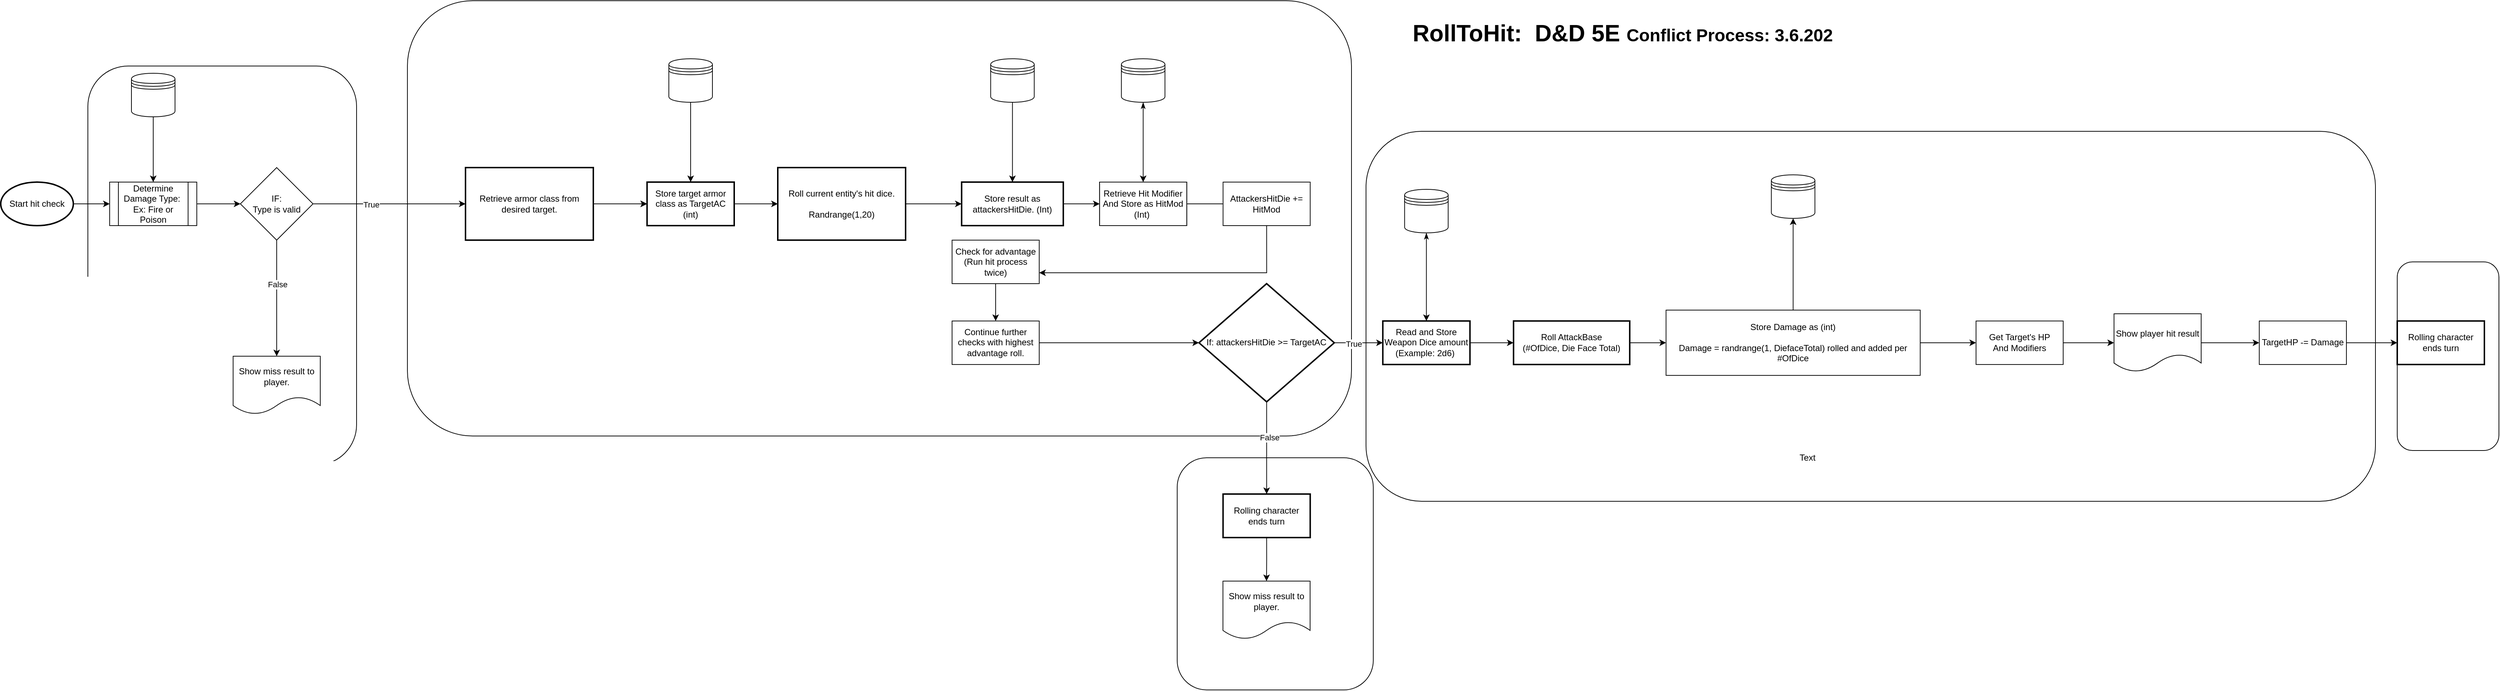 <mxfile version="13.7.9" type="device"><diagram id="C5RBs43oDa-KdzZeNtuy" name="Page-1"><mxGraphModel dx="2280" dy="972" grid="1" gridSize="10" guides="1" tooltips="1" connect="1" arrows="1" fold="1" page="1" pageScale="1" pageWidth="827" pageHeight="1169" math="0" shadow="0"><root><mxCell id="WIyWlLk6GJQsqaUBKTNV-0"/><mxCell id="WIyWlLk6GJQsqaUBKTNV-1" parent="WIyWlLk6GJQsqaUBKTNV-0"/><mxCell id="70CJ_nio9ieRRkrv_OP--56" value="" style="rounded=1;whiteSpace=wrap;html=1;" vertex="1" parent="WIyWlLk6GJQsqaUBKTNV-1"><mxGeometry x="1180" y="660" width="270" height="320" as="geometry"/></mxCell><mxCell id="70CJ_nio9ieRRkrv_OP--55" value="" style="rounded=1;whiteSpace=wrap;html=1;" vertex="1" parent="WIyWlLk6GJQsqaUBKTNV-1"><mxGeometry x="2860" y="390" width="140" height="260" as="geometry"/></mxCell><mxCell id="70CJ_nio9ieRRkrv_OP--54" value="" style="rounded=1;whiteSpace=wrap;html=1;" vertex="1" parent="WIyWlLk6GJQsqaUBKTNV-1"><mxGeometry x="-320" y="120" width="370" height="550" as="geometry"/></mxCell><mxCell id="70CJ_nio9ieRRkrv_OP--51" value="" style="rounded=1;whiteSpace=wrap;html=1;" vertex="1" parent="WIyWlLk6GJQsqaUBKTNV-1"><mxGeometry x="1440" y="210" width="1390" height="510" as="geometry"/></mxCell><mxCell id="70CJ_nio9ieRRkrv_OP--50" value="Roll To Hit" style="rounded=1;whiteSpace=wrap;html=1;" vertex="1" parent="WIyWlLk6GJQsqaUBKTNV-1"><mxGeometry x="120" y="30" width="1300" height="600" as="geometry"/></mxCell><mxCell id="j9Iu_KpT_k5BWIH1gxe7-13" style="edgeStyle=orthogonalEdgeStyle;rounded=0;orthogonalLoop=1;jettySize=auto;html=1;exitX=1;exitY=0.5;exitDx=0;exitDy=0;entryX=0;entryY=0.5;entryDx=0;entryDy=0;" parent="WIyWlLk6GJQsqaUBKTNV-1" source="OTQ6EE3-0IszWhRWS9H0-9" target="j9Iu_KpT_k5BWIH1gxe7-12" edge="1"><mxGeometry relative="1" as="geometry"/></mxCell><mxCell id="OTQ6EE3-0IszWhRWS9H0-9" value="Store result as attackersHitDie. (Int)" style="whiteSpace=wrap;html=1;rounded=0;strokeWidth=2;" parent="WIyWlLk6GJQsqaUBKTNV-1" vertex="1"><mxGeometry x="883.16" y="280" width="140" height="60" as="geometry"/></mxCell><mxCell id="70CJ_nio9ieRRkrv_OP--36" style="edgeStyle=orthogonalEdgeStyle;rounded=0;orthogonalLoop=1;jettySize=auto;html=1;entryX=0;entryY=0.5;entryDx=0;entryDy=0;startArrow=none;startFill=0;" edge="1" parent="WIyWlLk6GJQsqaUBKTNV-1" source="OTQ6EE3-0IszWhRWS9H0-2" target="70CJ_nio9ieRRkrv_OP--35"><mxGeometry relative="1" as="geometry"/></mxCell><mxCell id="OTQ6EE3-0IszWhRWS9H0-2" value="Start hit check" style="strokeWidth=2;html=1;shape=mxgraph.flowchart.start_1;whiteSpace=wrap;" parent="WIyWlLk6GJQsqaUBKTNV-1" vertex="1"><mxGeometry x="-440" y="280" width="100" height="60" as="geometry"/></mxCell><mxCell id="OTQ6EE3-0IszWhRWS9H0-15" value="" style="endArrow=classic;html=1;exitX=1;exitY=0.5;exitDx=0;exitDy=0;entryX=0;entryY=0.5;entryDx=0;entryDy=0;" parent="WIyWlLk6GJQsqaUBKTNV-1" source="70CJ_nio9ieRRkrv_OP--6" target="OTQ6EE3-0IszWhRWS9H0-9" edge="1"><mxGeometry width="50" height="50" relative="1" as="geometry"><mxPoint x="849.16" y="310" as="sourcePoint"/><mxPoint x="1043.16" y="310" as="targetPoint"/></mxGeometry></mxCell><mxCell id="OTQ6EE3-0IszWhRWS9H0-18" value="If: attackersHitDie &amp;gt;= TargetAC" style="rhombus;whiteSpace=wrap;html=1;rounded=0;strokeWidth=2;rotation=0;direction=south;" parent="WIyWlLk6GJQsqaUBKTNV-1" vertex="1"><mxGeometry x="1210" y="420" width="186.32" height="162.91" as="geometry"/></mxCell><mxCell id="OTQ6EE3-0IszWhRWS9H0-20" value="" style="endArrow=classic;html=1;exitX=0.5;exitY=0;exitDx=0;exitDy=0;entryX=0;entryY=0.5;entryDx=0;entryDy=0;" parent="WIyWlLk6GJQsqaUBKTNV-1" source="OTQ6EE3-0IszWhRWS9H0-18" target="OTQ6EE3-0IszWhRWS9H0-24" edge="1"><mxGeometry width="50" height="50" relative="1" as="geometry"><mxPoint x="1073.15" y="630.054" as="sourcePoint"/><mxPoint x="1223.16" y="580" as="targetPoint"/></mxGeometry></mxCell><mxCell id="j9Iu_KpT_k5BWIH1gxe7-3" value="True" style="edgeLabel;html=1;align=center;verticalAlign=middle;resizable=0;points=[];" parent="OTQ6EE3-0IszWhRWS9H0-20" vertex="1" connectable="0"><mxGeometry x="-0.214" y="-1" relative="1" as="geometry"><mxPoint as="offset"/></mxGeometry></mxCell><mxCell id="OTQ6EE3-0IszWhRWS9H0-22" value="" style="endArrow=classic;html=1;exitX=1;exitY=0.5;exitDx=0;exitDy=0;entryX=0.5;entryY=0;entryDx=0;entryDy=0;" parent="WIyWlLk6GJQsqaUBKTNV-1" source="OTQ6EE3-0IszWhRWS9H0-18" target="j9Iu_KpT_k5BWIH1gxe7-27" edge="1"><mxGeometry width="50" height="50" relative="1" as="geometry"><mxPoint x="1092.9" y="730.732" as="sourcePoint"/><mxPoint x="1243.16" y="740" as="targetPoint"/></mxGeometry></mxCell><mxCell id="j9Iu_KpT_k5BWIH1gxe7-2" value="False" style="edgeLabel;html=1;align=center;verticalAlign=middle;resizable=0;points=[];" parent="OTQ6EE3-0IszWhRWS9H0-22" vertex="1" connectable="0"><mxGeometry x="-0.231" y="4" relative="1" as="geometry"><mxPoint as="offset"/></mxGeometry></mxCell><mxCell id="OTQ6EE3-0IszWhRWS9H0-24" value="Read and Store Weapon Dice amount (Example: 2d6)&amp;nbsp;" style="whiteSpace=wrap;html=1;rounded=0;strokeWidth=2;arcSize=50;" parent="WIyWlLk6GJQsqaUBKTNV-1" vertex="1"><mxGeometry x="1463.15" y="471.45" width="120" height="60" as="geometry"/></mxCell><mxCell id="OTQ6EE3-0IszWhRWS9H0-25" value="" style="endArrow=classic;html=1;exitX=1;exitY=0.5;exitDx=0;exitDy=0;entryX=0;entryY=0.5;entryDx=0;entryDy=0;" parent="WIyWlLk6GJQsqaUBKTNV-1" source="OTQ6EE3-0IszWhRWS9H0-24" target="j9Iu_KpT_k5BWIH1gxe7-4" edge="1"><mxGeometry width="50" height="50" relative="1" as="geometry"><mxPoint x="1633.15" y="510" as="sourcePoint"/><mxPoint x="1693.15" y="510" as="targetPoint"/></mxGeometry></mxCell><mxCell id="j9Iu_KpT_k5BWIH1gxe7-10" style="edgeStyle=orthogonalEdgeStyle;rounded=0;orthogonalLoop=1;jettySize=auto;html=1;entryX=0;entryY=0.5;entryDx=0;entryDy=0;" parent="WIyWlLk6GJQsqaUBKTNV-1" source="j9Iu_KpT_k5BWIH1gxe7-4" target="j9Iu_KpT_k5BWIH1gxe7-11" edge="1"><mxGeometry relative="1" as="geometry"><mxPoint x="2187.15" y="180" as="targetPoint"/></mxGeometry></mxCell><mxCell id="j9Iu_KpT_k5BWIH1gxe7-4" value="Roll AttackBase&lt;br&gt;(#OfDice, Die Face Total)" style="whiteSpace=wrap;html=1;rounded=0;strokeWidth=2;arcSize=50;" parent="WIyWlLk6GJQsqaUBKTNV-1" vertex="1"><mxGeometry x="1643.15" y="471.45" width="160" height="60" as="geometry"/></mxCell><mxCell id="j9Iu_KpT_k5BWIH1gxe7-19" style="edgeStyle=orthogonalEdgeStyle;rounded=0;orthogonalLoop=1;jettySize=auto;html=1;" parent="WIyWlLk6GJQsqaUBKTNV-1" source="j9Iu_KpT_k5BWIH1gxe7-11" target="j9Iu_KpT_k5BWIH1gxe7-20" edge="1"><mxGeometry relative="1" as="geometry"><mxPoint x="2673.15" y="180" as="targetPoint"/></mxGeometry></mxCell><mxCell id="70CJ_nio9ieRRkrv_OP--28" style="edgeStyle=orthogonalEdgeStyle;rounded=0;orthogonalLoop=1;jettySize=auto;html=1;exitX=0.5;exitY=0;exitDx=0;exitDy=0;entryX=0.5;entryY=1;entryDx=0;entryDy=0;startArrow=none;startFill=0;" edge="1" parent="WIyWlLk6GJQsqaUBKTNV-1" source="j9Iu_KpT_k5BWIH1gxe7-11" target="70CJ_nio9ieRRkrv_OP--27"><mxGeometry relative="1" as="geometry"/></mxCell><mxCell id="j9Iu_KpT_k5BWIH1gxe7-11" value="Store Damage as (int)&lt;br&gt;&lt;br&gt;Damage = randrange(1, DiefaceTotal) rolled and added per #OfDice" style="whiteSpace=wrap;html=1;rounded=0;" parent="WIyWlLk6GJQsqaUBKTNV-1" vertex="1"><mxGeometry x="1853.15" y="456.45" width="350" height="90" as="geometry"/></mxCell><mxCell id="j9Iu_KpT_k5BWIH1gxe7-15" style="edgeStyle=orthogonalEdgeStyle;rounded=0;orthogonalLoop=1;jettySize=auto;html=1;entryX=0;entryY=0.5;entryDx=0;entryDy=0;" parent="WIyWlLk6GJQsqaUBKTNV-1" source="j9Iu_KpT_k5BWIH1gxe7-12" edge="1"><mxGeometry relative="1" as="geometry"><mxPoint x="1253.16" y="310" as="targetPoint"/></mxGeometry></mxCell><mxCell id="j9Iu_KpT_k5BWIH1gxe7-12" value="Retrieve Hit Modifier&lt;br&gt;And Store as HitMod (Int)&amp;nbsp;" style="whiteSpace=wrap;html=1;rounded=0;" parent="WIyWlLk6GJQsqaUBKTNV-1" vertex="1"><mxGeometry x="1073.16" y="280" width="120" height="60" as="geometry"/></mxCell><mxCell id="70CJ_nio9ieRRkrv_OP--32" style="edgeStyle=orthogonalEdgeStyle;rounded=0;orthogonalLoop=1;jettySize=auto;html=1;exitX=1;exitY=0.5;exitDx=0;exitDy=0;startArrow=none;startFill=0;" edge="1" parent="WIyWlLk6GJQsqaUBKTNV-1" source="j9Iu_KpT_k5BWIH1gxe7-20" target="70CJ_nio9ieRRkrv_OP--31"><mxGeometry relative="1" as="geometry"/></mxCell><mxCell id="j9Iu_KpT_k5BWIH1gxe7-20" value="Get Target's HP&lt;br&gt;And Modifiers" style="whiteSpace=wrap;html=1;rounded=0;" parent="WIyWlLk6GJQsqaUBKTNV-1" vertex="1"><mxGeometry x="2280" y="471.45" width="120" height="60" as="geometry"/></mxCell><mxCell id="70CJ_nio9ieRRkrv_OP--1" style="edgeStyle=orthogonalEdgeStyle;rounded=0;orthogonalLoop=1;jettySize=auto;html=1;exitX=1;exitY=0.5;exitDx=0;exitDy=0;entryX=0;entryY=0.5;entryDx=0;entryDy=0;" edge="1" parent="WIyWlLk6GJQsqaUBKTNV-1" source="j9Iu_KpT_k5BWIH1gxe7-23" target="70CJ_nio9ieRRkrv_OP--0"><mxGeometry relative="1" as="geometry"/></mxCell><mxCell id="j9Iu_KpT_k5BWIH1gxe7-23" value="TargetHP -= Damage" style="whiteSpace=wrap;html=1;rounded=0;" parent="WIyWlLk6GJQsqaUBKTNV-1" vertex="1"><mxGeometry x="2670" y="471.45" width="120" height="60" as="geometry"/></mxCell><mxCell id="j9Iu_KpT_k5BWIH1gxe7-25" value="&lt;h1&gt;&lt;span style=&quot;font-size: 32px&quot;&gt;RollToHit:&amp;nbsp; D&amp;amp;D 5E&amp;nbsp;&lt;/span&gt;Conflict Process: 3.6.202&lt;/h1&gt;" style="text;html=1;align=center;verticalAlign=middle;resizable=0;points=[];autosize=1;" parent="WIyWlLk6GJQsqaUBKTNV-1" vertex="1"><mxGeometry x="1488" y="50" width="610" height="50" as="geometry"/></mxCell><mxCell id="70CJ_nio9ieRRkrv_OP--30" style="edgeStyle=orthogonalEdgeStyle;rounded=0;orthogonalLoop=1;jettySize=auto;html=1;exitX=0.5;exitY=1;exitDx=0;exitDy=0;startArrow=none;startFill=0;" edge="1" parent="WIyWlLk6GJQsqaUBKTNV-1" source="j9Iu_KpT_k5BWIH1gxe7-27" target="70CJ_nio9ieRRkrv_OP--29"><mxGeometry relative="1" as="geometry"/></mxCell><mxCell id="j9Iu_KpT_k5BWIH1gxe7-27" value="Rolling character ends turn" style="whiteSpace=wrap;html=1;rounded=0;strokeWidth=2;arcSize=50;" parent="WIyWlLk6GJQsqaUBKTNV-1" vertex="1"><mxGeometry x="1243.16" y="710" width="120" height="60" as="geometry"/></mxCell><mxCell id="70CJ_nio9ieRRkrv_OP--0" value="Rolling character ends turn" style="whiteSpace=wrap;html=1;rounded=0;strokeWidth=2;arcSize=50;" vertex="1" parent="WIyWlLk6GJQsqaUBKTNV-1"><mxGeometry x="2860" y="471.45" width="120" height="60" as="geometry"/></mxCell><mxCell id="70CJ_nio9ieRRkrv_OP--2" value="" style="edgeStyle=orthogonalEdgeStyle;rounded=0;orthogonalLoop=1;jettySize=auto;html=1;exitX=1;exitY=0.5;exitDx=0;exitDy=0;" edge="1" parent="WIyWlLk6GJQsqaUBKTNV-1" source="70CJ_nio9ieRRkrv_OP--3" target="70CJ_nio9ieRRkrv_OP--4"><mxGeometry relative="1" as="geometry"/></mxCell><mxCell id="70CJ_nio9ieRRkrv_OP--3" value="Retrieve armor class from desired target." style="rounded=0;whiteSpace=wrap;html=1;absoluteArcSize=1;arcSize=14;strokeWidth=2;" vertex="1" parent="WIyWlLk6GJQsqaUBKTNV-1"><mxGeometry x="200" y="260" width="176" height="100" as="geometry"/></mxCell><mxCell id="70CJ_nio9ieRRkrv_OP--12" style="edgeStyle=orthogonalEdgeStyle;rounded=0;orthogonalLoop=1;jettySize=auto;html=1;" edge="1" parent="WIyWlLk6GJQsqaUBKTNV-1" source="70CJ_nio9ieRRkrv_OP--4" target="70CJ_nio9ieRRkrv_OP--6"><mxGeometry relative="1" as="geometry"/></mxCell><mxCell id="70CJ_nio9ieRRkrv_OP--4" value="Store target armor class as TargetAC (int)" style="whiteSpace=wrap;html=1;rounded=0;strokeWidth=2;" vertex="1" parent="WIyWlLk6GJQsqaUBKTNV-1"><mxGeometry x="450.0" y="280" width="120" height="60" as="geometry"/></mxCell><mxCell id="70CJ_nio9ieRRkrv_OP--5" value="" style="endArrow=classic;html=1;exitX=1;exitY=0.5;exitDx=0;exitDy=0;entryX=0;entryY=0.5;entryDx=0;entryDy=0;" edge="1" parent="WIyWlLk6GJQsqaUBKTNV-1" target="70CJ_nio9ieRRkrv_OP--4"><mxGeometry width="50" height="50" relative="1" as="geometry"><mxPoint x="400" y="310" as="sourcePoint"/><mxPoint x="494" y="340" as="targetPoint"/></mxGeometry></mxCell><mxCell id="70CJ_nio9ieRRkrv_OP--6" value="Roll current entity's hit dice.&lt;br&gt;&lt;br&gt;Randrange(1,20)" style="rounded=0;whiteSpace=wrap;html=1;absoluteArcSize=1;arcSize=14;strokeWidth=2;" vertex="1" parent="WIyWlLk6GJQsqaUBKTNV-1"><mxGeometry x="630.0" y="260" width="176" height="100" as="geometry"/></mxCell><mxCell id="70CJ_nio9ieRRkrv_OP--67" style="edgeStyle=orthogonalEdgeStyle;rounded=0;orthogonalLoop=1;jettySize=auto;html=1;exitX=0.5;exitY=1;exitDx=0;exitDy=0;entryX=1;entryY=0.75;entryDx=0;entryDy=0;startArrow=none;startFill=0;" edge="1" parent="WIyWlLk6GJQsqaUBKTNV-1" source="70CJ_nio9ieRRkrv_OP--7" target="70CJ_nio9ieRRkrv_OP--63"><mxGeometry relative="1" as="geometry"/></mxCell><mxCell id="70CJ_nio9ieRRkrv_OP--7" value="AttackersHitDie += HitMod&lt;br&gt;" style="whiteSpace=wrap;html=1;rounded=0;" vertex="1" parent="WIyWlLk6GJQsqaUBKTNV-1"><mxGeometry x="1243.16" y="280" width="120" height="60" as="geometry"/></mxCell><mxCell id="70CJ_nio9ieRRkrv_OP--8" value="Retrieve Hit Modifier&lt;br&gt;And Store as HitMod (Int)&amp;nbsp;" style="whiteSpace=wrap;html=1;rounded=0;" vertex="1" parent="WIyWlLk6GJQsqaUBKTNV-1"><mxGeometry x="1073.16" y="280" width="120" height="60" as="geometry"/></mxCell><mxCell id="70CJ_nio9ieRRkrv_OP--15" value="" style="shape=datastore;whiteSpace=wrap;html=1;" vertex="1" parent="WIyWlLk6GJQsqaUBKTNV-1"><mxGeometry x="480" y="110" width="60" height="60" as="geometry"/></mxCell><mxCell id="70CJ_nio9ieRRkrv_OP--17" value="" style="endArrow=classic;html=1;entryX=0.5;entryY=0;entryDx=0;entryDy=0;exitX=0.5;exitY=1;exitDx=0;exitDy=0;" edge="1" parent="WIyWlLk6GJQsqaUBKTNV-1" source="70CJ_nio9ieRRkrv_OP--15" target="70CJ_nio9ieRRkrv_OP--4"><mxGeometry width="50" height="50" relative="1" as="geometry"><mxPoint x="480" y="190" as="sourcePoint"/><mxPoint x="540" y="190" as="targetPoint"/></mxGeometry></mxCell><mxCell id="70CJ_nio9ieRRkrv_OP--21" value="" style="edgeStyle=orthogonalEdgeStyle;rounded=0;orthogonalLoop=1;jettySize=auto;html=1;" edge="1" parent="WIyWlLk6GJQsqaUBKTNV-1" source="70CJ_nio9ieRRkrv_OP--18" target="OTQ6EE3-0IszWhRWS9H0-9"><mxGeometry relative="1" as="geometry"/></mxCell><mxCell id="70CJ_nio9ieRRkrv_OP--18" value="" style="shape=datastore;whiteSpace=wrap;html=1;" vertex="1" parent="WIyWlLk6GJQsqaUBKTNV-1"><mxGeometry x="923.16" y="110" width="60" height="60" as="geometry"/></mxCell><mxCell id="70CJ_nio9ieRRkrv_OP--23" value="" style="edgeStyle=orthogonalEdgeStyle;rounded=0;orthogonalLoop=1;jettySize=auto;html=1;startArrow=classicThin;startFill=1;" edge="1" parent="WIyWlLk6GJQsqaUBKTNV-1" source="70CJ_nio9ieRRkrv_OP--22" target="70CJ_nio9ieRRkrv_OP--8"><mxGeometry relative="1" as="geometry"/></mxCell><mxCell id="70CJ_nio9ieRRkrv_OP--22" value="" style="shape=datastore;whiteSpace=wrap;html=1;" vertex="1" parent="WIyWlLk6GJQsqaUBKTNV-1"><mxGeometry x="1103.16" y="110" width="60" height="60" as="geometry"/></mxCell><mxCell id="70CJ_nio9ieRRkrv_OP--25" style="edgeStyle=orthogonalEdgeStyle;rounded=0;orthogonalLoop=1;jettySize=auto;html=1;startArrow=classicThin;startFill=1;" edge="1" parent="WIyWlLk6GJQsqaUBKTNV-1" source="70CJ_nio9ieRRkrv_OP--24" target="OTQ6EE3-0IszWhRWS9H0-24"><mxGeometry relative="1" as="geometry"/></mxCell><mxCell id="70CJ_nio9ieRRkrv_OP--24" value="" style="shape=datastore;whiteSpace=wrap;html=1;" vertex="1" parent="WIyWlLk6GJQsqaUBKTNV-1"><mxGeometry x="1493.15" y="290" width="60" height="60" as="geometry"/></mxCell><mxCell id="70CJ_nio9ieRRkrv_OP--27" value="" style="shape=datastore;whiteSpace=wrap;html=1;" vertex="1" parent="WIyWlLk6GJQsqaUBKTNV-1"><mxGeometry x="1998.15" y="270" width="60" height="60" as="geometry"/></mxCell><mxCell id="70CJ_nio9ieRRkrv_OP--29" value="Show miss result to player." style="shape=document;whiteSpace=wrap;html=1;boundedLbl=1;" vertex="1" parent="WIyWlLk6GJQsqaUBKTNV-1"><mxGeometry x="1243" y="830" width="120" height="80" as="geometry"/></mxCell><mxCell id="70CJ_nio9ieRRkrv_OP--33" style="edgeStyle=orthogonalEdgeStyle;rounded=0;orthogonalLoop=1;jettySize=auto;html=1;exitX=1;exitY=0.5;exitDx=0;exitDy=0;startArrow=none;startFill=0;" edge="1" parent="WIyWlLk6GJQsqaUBKTNV-1" source="70CJ_nio9ieRRkrv_OP--31" target="j9Iu_KpT_k5BWIH1gxe7-23"><mxGeometry relative="1" as="geometry"/></mxCell><mxCell id="70CJ_nio9ieRRkrv_OP--31" value="Show player hit result" style="shape=document;whiteSpace=wrap;html=1;boundedLbl=1;" vertex="1" parent="WIyWlLk6GJQsqaUBKTNV-1"><mxGeometry x="2470" y="461.45" width="120" height="80" as="geometry"/></mxCell><mxCell id="70CJ_nio9ieRRkrv_OP--41" style="edgeStyle=orthogonalEdgeStyle;rounded=0;orthogonalLoop=1;jettySize=auto;html=1;exitX=1;exitY=0.5;exitDx=0;exitDy=0;startArrow=none;startFill=0;" edge="1" parent="WIyWlLk6GJQsqaUBKTNV-1" source="70CJ_nio9ieRRkrv_OP--35" target="70CJ_nio9ieRRkrv_OP--40"><mxGeometry relative="1" as="geometry"/></mxCell><mxCell id="70CJ_nio9ieRRkrv_OP--35" value="Determine Damage Type:&amp;nbsp;&lt;br&gt;Ex: Fire or Poison" style="shape=process;whiteSpace=wrap;html=1;backgroundOutline=1;" vertex="1" parent="WIyWlLk6GJQsqaUBKTNV-1"><mxGeometry x="-290" y="280" width="120" height="60" as="geometry"/></mxCell><mxCell id="70CJ_nio9ieRRkrv_OP--42" style="edgeStyle=orthogonalEdgeStyle;rounded=0;orthogonalLoop=1;jettySize=auto;html=1;exitX=1;exitY=0.5;exitDx=0;exitDy=0;startArrow=none;startFill=0;" edge="1" parent="WIyWlLk6GJQsqaUBKTNV-1" source="70CJ_nio9ieRRkrv_OP--40" target="70CJ_nio9ieRRkrv_OP--3"><mxGeometry relative="1" as="geometry"><mxPoint x="50" y="310" as="targetPoint"/></mxGeometry></mxCell><mxCell id="70CJ_nio9ieRRkrv_OP--44" value="True" style="edgeLabel;html=1;align=center;verticalAlign=middle;resizable=0;points=[];" vertex="1" connectable="0" parent="70CJ_nio9ieRRkrv_OP--42"><mxGeometry x="-0.242" y="-1" relative="1" as="geometry"><mxPoint as="offset"/></mxGeometry></mxCell><mxCell id="70CJ_nio9ieRRkrv_OP--46" style="edgeStyle=orthogonalEdgeStyle;rounded=0;orthogonalLoop=1;jettySize=auto;html=1;exitX=0.5;exitY=1;exitDx=0;exitDy=0;startArrow=none;startFill=0;entryX=0.5;entryY=0;entryDx=0;entryDy=0;" edge="1" parent="WIyWlLk6GJQsqaUBKTNV-1" source="70CJ_nio9ieRRkrv_OP--40" target="70CJ_nio9ieRRkrv_OP--48"><mxGeometry relative="1" as="geometry"><mxPoint x="-60" y="500" as="targetPoint"/></mxGeometry></mxCell><mxCell id="70CJ_nio9ieRRkrv_OP--47" value="False" style="edgeLabel;html=1;align=center;verticalAlign=middle;resizable=0;points=[];" vertex="1" connectable="0" parent="70CJ_nio9ieRRkrv_OP--46"><mxGeometry x="-0.243" y="1" relative="1" as="geometry"><mxPoint as="offset"/></mxGeometry></mxCell><mxCell id="70CJ_nio9ieRRkrv_OP--40" value="IF:&lt;br&gt;Type is valid&lt;br&gt;" style="rhombus;whiteSpace=wrap;html=1;" vertex="1" parent="WIyWlLk6GJQsqaUBKTNV-1"><mxGeometry x="-110" y="260" width="100" height="100" as="geometry"/></mxCell><mxCell id="70CJ_nio9ieRRkrv_OP--48" value="Show miss result to player." style="shape=document;whiteSpace=wrap;html=1;boundedLbl=1;" vertex="1" parent="WIyWlLk6GJQsqaUBKTNV-1"><mxGeometry x="-120" y="520" width="120" height="80" as="geometry"/></mxCell><mxCell id="70CJ_nio9ieRRkrv_OP--53" value="Text" style="text;html=1;strokeColor=none;fillColor=none;align=center;verticalAlign=middle;whiteSpace=wrap;rounded=0;" vertex="1" parent="WIyWlLk6GJQsqaUBKTNV-1"><mxGeometry x="2028" y="650" width="40" height="20" as="geometry"/></mxCell><mxCell id="70CJ_nio9ieRRkrv_OP--69" style="edgeStyle=orthogonalEdgeStyle;rounded=0;orthogonalLoop=1;jettySize=auto;html=1;exitX=0.5;exitY=1;exitDx=0;exitDy=0;startArrow=none;startFill=0;" edge="1" parent="WIyWlLk6GJQsqaUBKTNV-1" source="70CJ_nio9ieRRkrv_OP--63" target="70CJ_nio9ieRRkrv_OP--68"><mxGeometry relative="1" as="geometry"/></mxCell><mxCell id="70CJ_nio9ieRRkrv_OP--63" value="Check for advantage&lt;br&gt;(Run hit process twice)" style="rounded=0;whiteSpace=wrap;html=1;" vertex="1" parent="WIyWlLk6GJQsqaUBKTNV-1"><mxGeometry x="870" y="360" width="120" height="60" as="geometry"/></mxCell><mxCell id="70CJ_nio9ieRRkrv_OP--66" style="edgeStyle=orthogonalEdgeStyle;rounded=0;orthogonalLoop=1;jettySize=auto;html=1;exitX=0.5;exitY=1;exitDx=0;exitDy=0;entryX=0.5;entryY=0;entryDx=0;entryDy=0;startArrow=none;startFill=0;" edge="1" parent="WIyWlLk6GJQsqaUBKTNV-1" source="70CJ_nio9ieRRkrv_OP--64" target="70CJ_nio9ieRRkrv_OP--35"><mxGeometry relative="1" as="geometry"/></mxCell><mxCell id="70CJ_nio9ieRRkrv_OP--64" value="" style="shape=datastore;whiteSpace=wrap;html=1;" vertex="1" parent="WIyWlLk6GJQsqaUBKTNV-1"><mxGeometry x="-260" y="130" width="60" height="60" as="geometry"/></mxCell><mxCell id="70CJ_nio9ieRRkrv_OP--70" style="edgeStyle=orthogonalEdgeStyle;rounded=0;orthogonalLoop=1;jettySize=auto;html=1;exitX=1;exitY=0.5;exitDx=0;exitDy=0;startArrow=none;startFill=0;" edge="1" parent="WIyWlLk6GJQsqaUBKTNV-1" source="70CJ_nio9ieRRkrv_OP--68" target="OTQ6EE3-0IszWhRWS9H0-18"><mxGeometry relative="1" as="geometry"/></mxCell><mxCell id="70CJ_nio9ieRRkrv_OP--68" value="Continue further checks with highest advantage roll." style="rounded=0;whiteSpace=wrap;html=1;" vertex="1" parent="WIyWlLk6GJQsqaUBKTNV-1"><mxGeometry x="870" y="471.45" width="120" height="60" as="geometry"/></mxCell></root></mxGraphModel></diagram></mxfile>